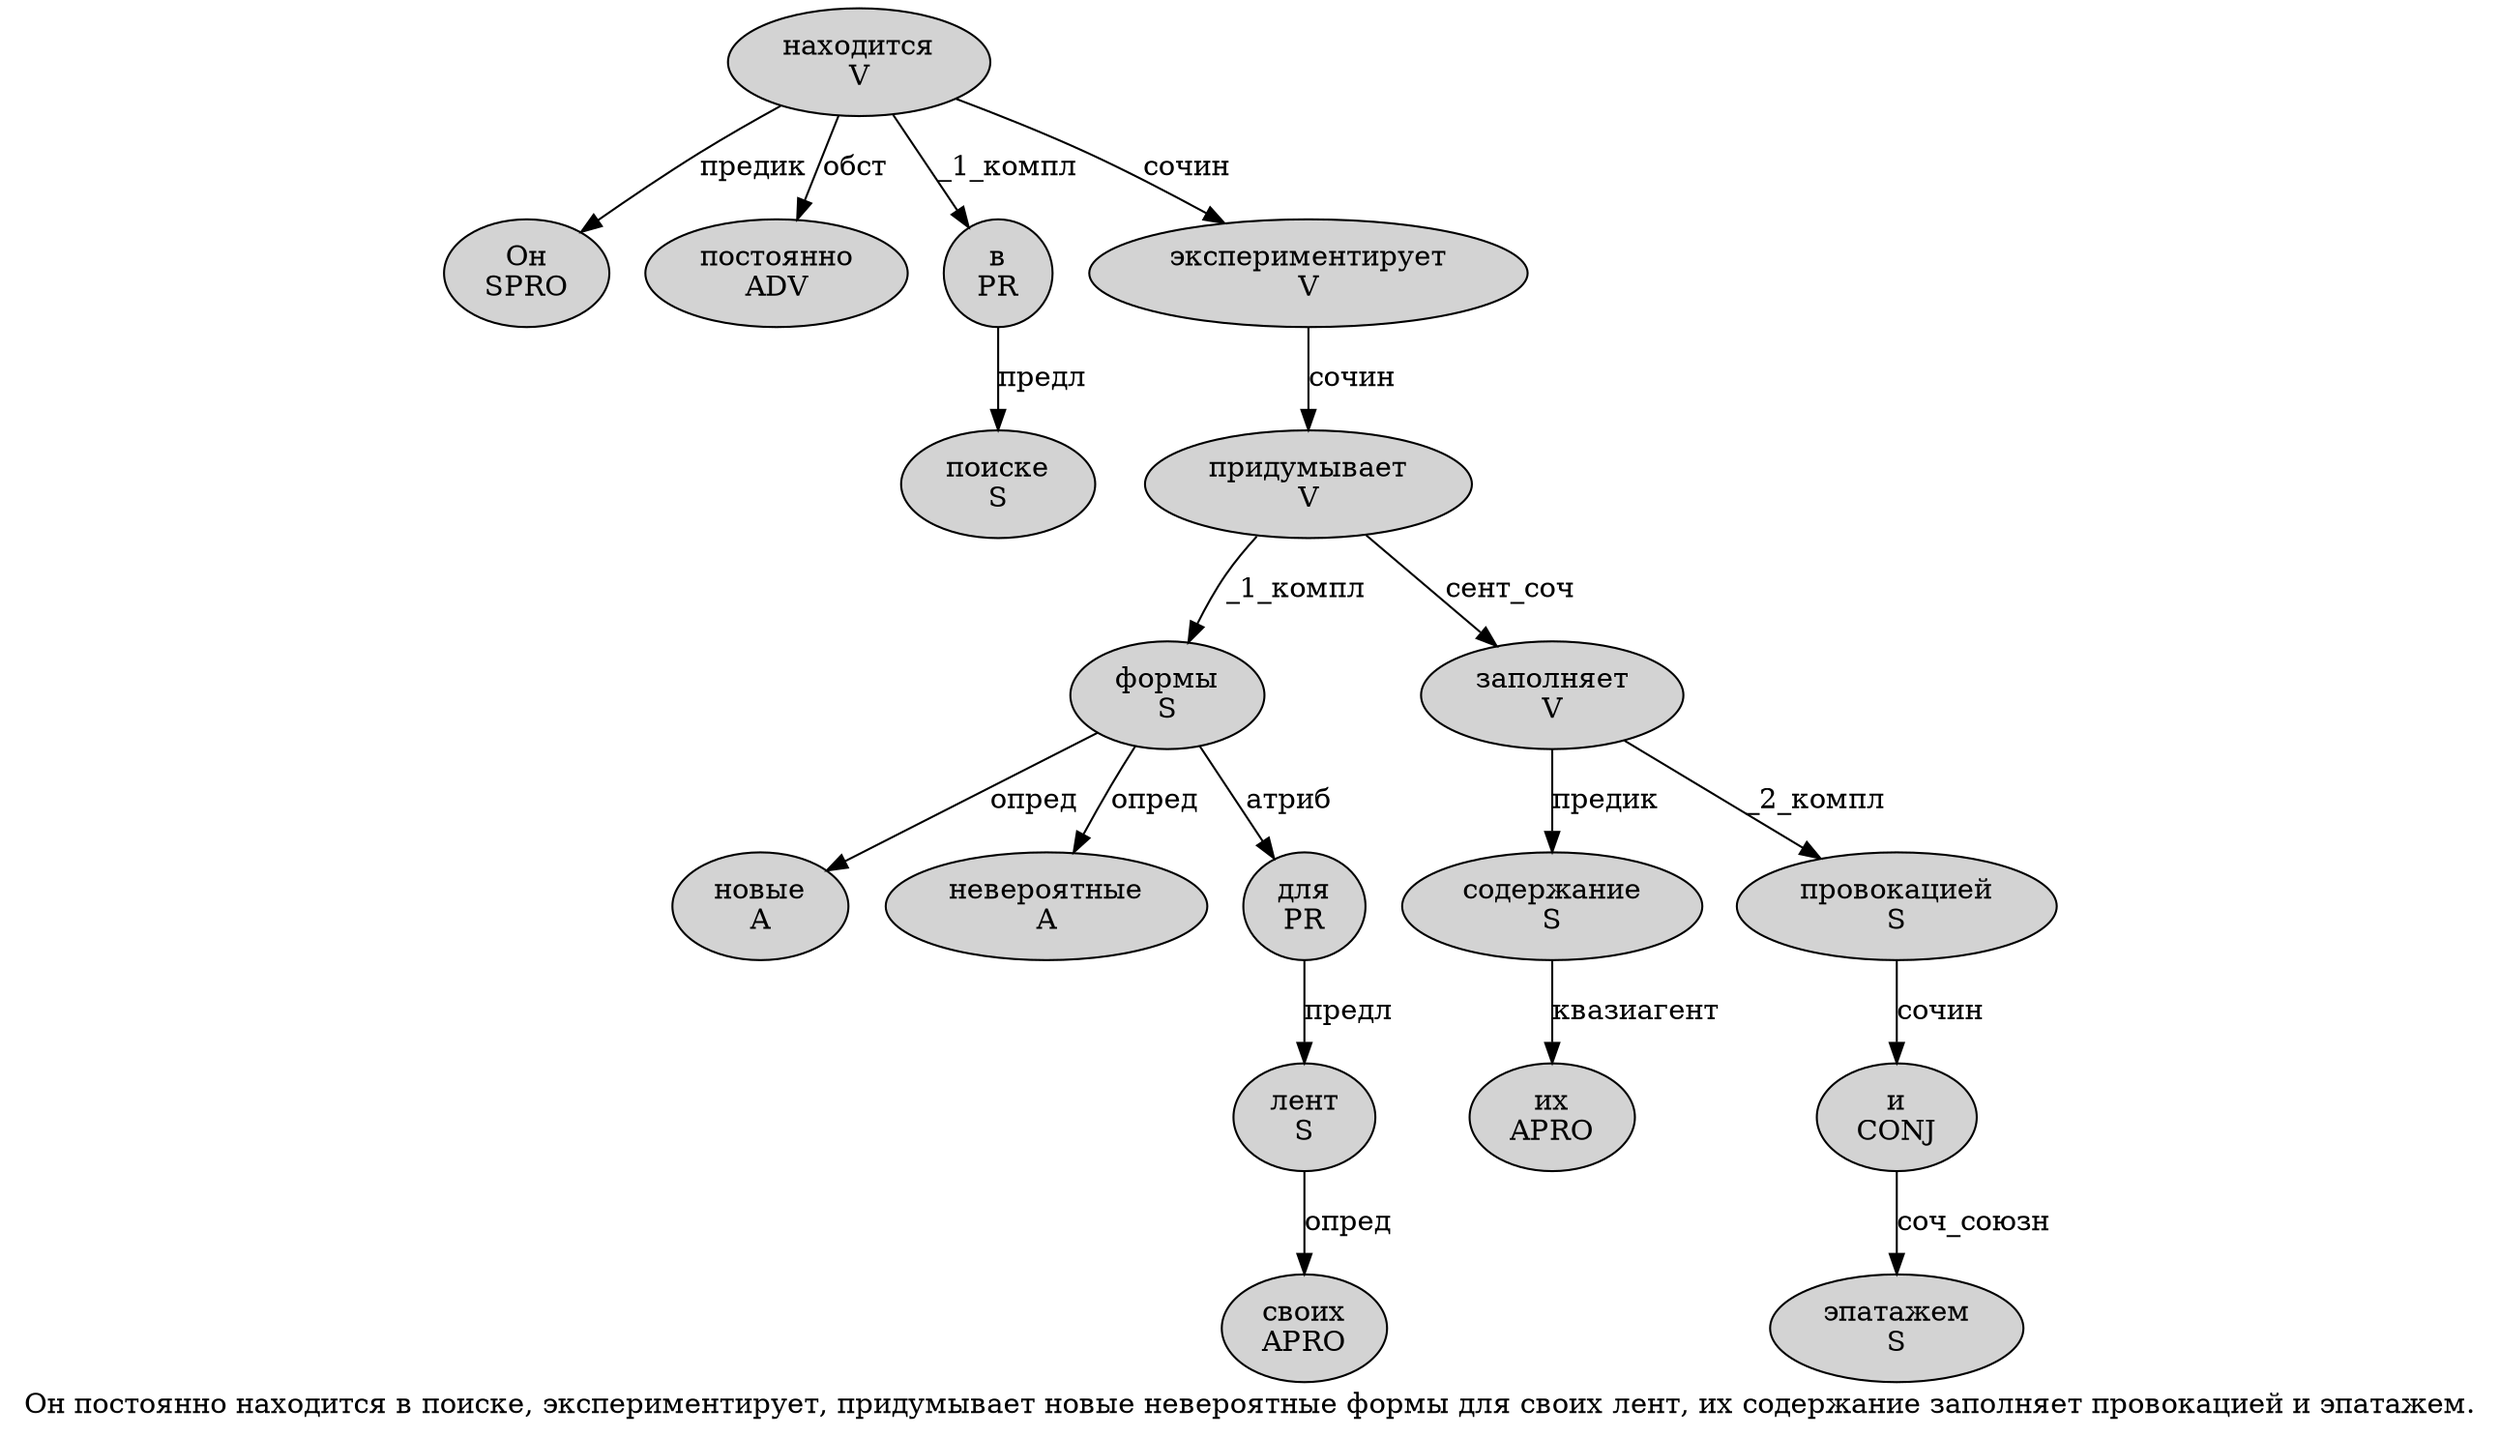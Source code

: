 digraph SENTENCE_2337 {
	graph [label="Он постоянно находится в поиске, экспериментирует, придумывает новые невероятные формы для своих лент, их содержание заполняет провокацией и эпатажем."]
	node [style=filled]
		0 [label="Он
SPRO" color="" fillcolor=lightgray penwidth=1 shape=ellipse]
		1 [label="постоянно
ADV" color="" fillcolor=lightgray penwidth=1 shape=ellipse]
		2 [label="находится
V" color="" fillcolor=lightgray penwidth=1 shape=ellipse]
		3 [label="в
PR" color="" fillcolor=lightgray penwidth=1 shape=ellipse]
		4 [label="поиске
S" color="" fillcolor=lightgray penwidth=1 shape=ellipse]
		6 [label="экспериментирует
V" color="" fillcolor=lightgray penwidth=1 shape=ellipse]
		8 [label="придумывает
V" color="" fillcolor=lightgray penwidth=1 shape=ellipse]
		9 [label="новые
A" color="" fillcolor=lightgray penwidth=1 shape=ellipse]
		10 [label="невероятные
A" color="" fillcolor=lightgray penwidth=1 shape=ellipse]
		11 [label="формы
S" color="" fillcolor=lightgray penwidth=1 shape=ellipse]
		12 [label="для
PR" color="" fillcolor=lightgray penwidth=1 shape=ellipse]
		13 [label="своих
APRO" color="" fillcolor=lightgray penwidth=1 shape=ellipse]
		14 [label="лент
S" color="" fillcolor=lightgray penwidth=1 shape=ellipse]
		16 [label="их
APRO" color="" fillcolor=lightgray penwidth=1 shape=ellipse]
		17 [label="содержание
S" color="" fillcolor=lightgray penwidth=1 shape=ellipse]
		18 [label="заполняет
V" color="" fillcolor=lightgray penwidth=1 shape=ellipse]
		19 [label="провокацией
S" color="" fillcolor=lightgray penwidth=1 shape=ellipse]
		20 [label="и
CONJ" color="" fillcolor=lightgray penwidth=1 shape=ellipse]
		21 [label="эпатажем
S" color="" fillcolor=lightgray penwidth=1 shape=ellipse]
			14 -> 13 [label="опред"]
			2 -> 0 [label="предик"]
			2 -> 1 [label="обст"]
			2 -> 3 [label="_1_компл"]
			2 -> 6 [label="сочин"]
			19 -> 20 [label="сочин"]
			17 -> 16 [label="квазиагент"]
			6 -> 8 [label="сочин"]
			18 -> 17 [label="предик"]
			18 -> 19 [label="_2_компл"]
			8 -> 11 [label="_1_компл"]
			8 -> 18 [label="сент_соч"]
			12 -> 14 [label="предл"]
			11 -> 9 [label="опред"]
			11 -> 10 [label="опред"]
			11 -> 12 [label="атриб"]
			3 -> 4 [label="предл"]
			20 -> 21 [label="соч_союзн"]
}